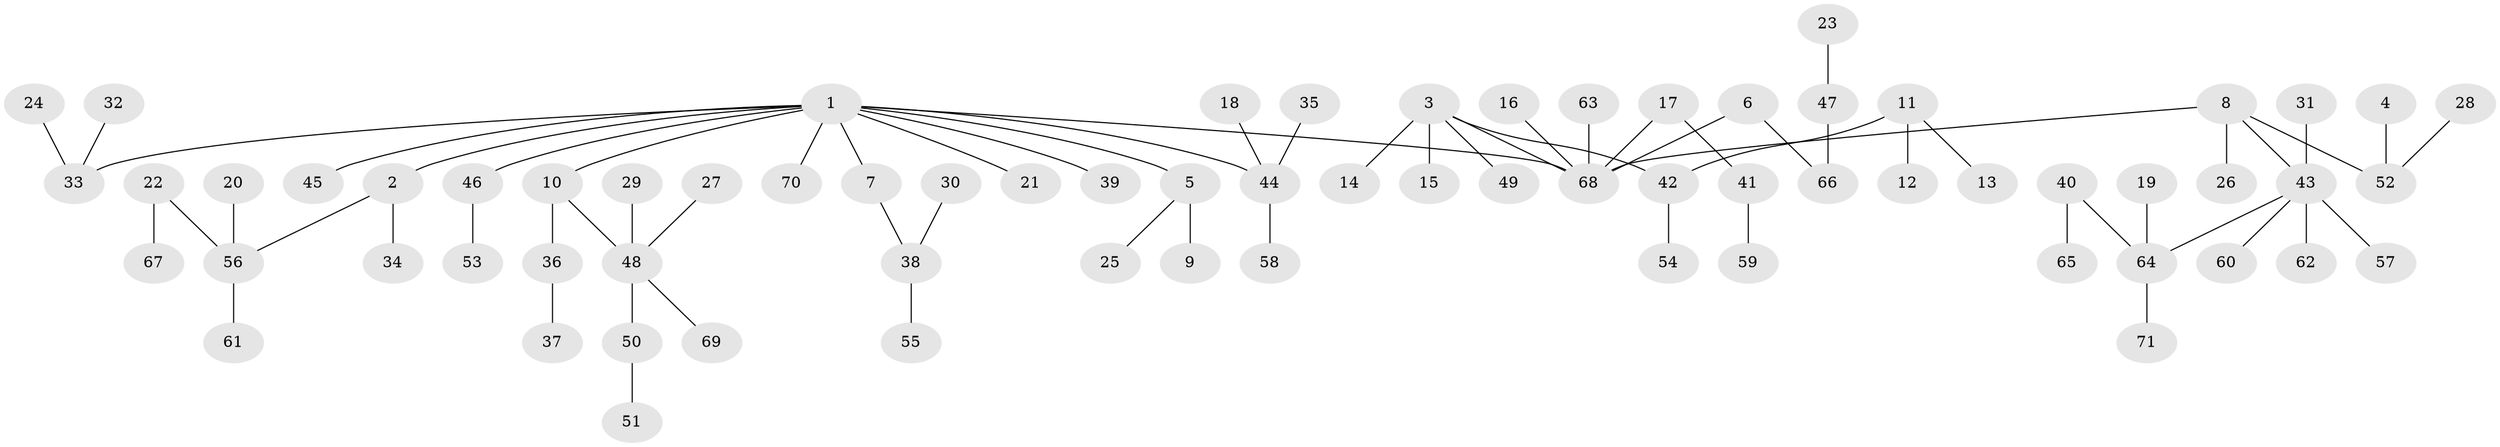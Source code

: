 // original degree distribution, {7: 0.007042253521126761, 6: 0.04225352112676056, 4: 0.04225352112676056, 3: 0.08450704225352113, 2: 0.3028169014084507, 8: 0.007042253521126761, 5: 0.02112676056338028, 1: 0.49295774647887325}
// Generated by graph-tools (version 1.1) at 2025/26/03/09/25 03:26:23]
// undirected, 71 vertices, 70 edges
graph export_dot {
graph [start="1"]
  node [color=gray90,style=filled];
  1;
  2;
  3;
  4;
  5;
  6;
  7;
  8;
  9;
  10;
  11;
  12;
  13;
  14;
  15;
  16;
  17;
  18;
  19;
  20;
  21;
  22;
  23;
  24;
  25;
  26;
  27;
  28;
  29;
  30;
  31;
  32;
  33;
  34;
  35;
  36;
  37;
  38;
  39;
  40;
  41;
  42;
  43;
  44;
  45;
  46;
  47;
  48;
  49;
  50;
  51;
  52;
  53;
  54;
  55;
  56;
  57;
  58;
  59;
  60;
  61;
  62;
  63;
  64;
  65;
  66;
  67;
  68;
  69;
  70;
  71;
  1 -- 2 [weight=1.0];
  1 -- 5 [weight=1.0];
  1 -- 7 [weight=1.0];
  1 -- 10 [weight=1.0];
  1 -- 21 [weight=1.0];
  1 -- 33 [weight=1.0];
  1 -- 39 [weight=1.0];
  1 -- 44 [weight=1.0];
  1 -- 45 [weight=1.0];
  1 -- 46 [weight=1.0];
  1 -- 68 [weight=1.0];
  1 -- 70 [weight=1.0];
  2 -- 34 [weight=1.0];
  2 -- 56 [weight=1.0];
  3 -- 14 [weight=1.0];
  3 -- 15 [weight=1.0];
  3 -- 42 [weight=1.0];
  3 -- 49 [weight=1.0];
  3 -- 68 [weight=1.0];
  4 -- 52 [weight=1.0];
  5 -- 9 [weight=1.0];
  5 -- 25 [weight=1.0];
  6 -- 66 [weight=1.0];
  6 -- 68 [weight=1.0];
  7 -- 38 [weight=1.0];
  8 -- 26 [weight=1.0];
  8 -- 43 [weight=1.0];
  8 -- 52 [weight=1.0];
  8 -- 68 [weight=1.0];
  10 -- 36 [weight=1.0];
  10 -- 48 [weight=1.0];
  11 -- 12 [weight=1.0];
  11 -- 13 [weight=1.0];
  11 -- 42 [weight=1.0];
  16 -- 68 [weight=1.0];
  17 -- 41 [weight=1.0];
  17 -- 68 [weight=1.0];
  18 -- 44 [weight=1.0];
  19 -- 64 [weight=1.0];
  20 -- 56 [weight=1.0];
  22 -- 56 [weight=1.0];
  22 -- 67 [weight=1.0];
  23 -- 47 [weight=1.0];
  24 -- 33 [weight=1.0];
  27 -- 48 [weight=1.0];
  28 -- 52 [weight=1.0];
  29 -- 48 [weight=1.0];
  30 -- 38 [weight=1.0];
  31 -- 43 [weight=1.0];
  32 -- 33 [weight=1.0];
  35 -- 44 [weight=1.0];
  36 -- 37 [weight=1.0];
  38 -- 55 [weight=1.0];
  40 -- 64 [weight=1.0];
  40 -- 65 [weight=1.0];
  41 -- 59 [weight=1.0];
  42 -- 54 [weight=1.0];
  43 -- 57 [weight=1.0];
  43 -- 60 [weight=1.0];
  43 -- 62 [weight=1.0];
  43 -- 64 [weight=1.0];
  44 -- 58 [weight=1.0];
  46 -- 53 [weight=1.0];
  47 -- 66 [weight=1.0];
  48 -- 50 [weight=1.0];
  48 -- 69 [weight=1.0];
  50 -- 51 [weight=1.0];
  56 -- 61 [weight=1.0];
  63 -- 68 [weight=1.0];
  64 -- 71 [weight=1.0];
}
